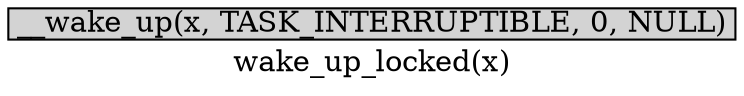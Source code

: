 digraph wake_up_locked{
        label="wake_up_locked(x)";
        size="10,18";
        ratio=filled;
        
		node[style=filled, shape = box, margin="0.05,0.005",height="0.1",width="0.1"];

		__wake_up[label="__wake_up(x, TASK_INTERRUPTIBLE, 0, NULL)"];
}
